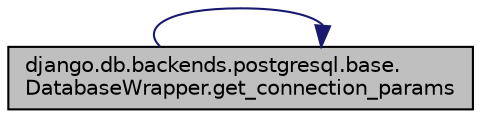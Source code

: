 digraph "django.db.backends.postgresql.base.DatabaseWrapper.get_connection_params"
{
 // LATEX_PDF_SIZE
  edge [fontname="Helvetica",fontsize="10",labelfontname="Helvetica",labelfontsize="10"];
  node [fontname="Helvetica",fontsize="10",shape=record];
  rankdir="LR";
  Node1 [label="django.db.backends.postgresql.base.\lDatabaseWrapper.get_connection_params",height=0.2,width=0.4,color="black", fillcolor="grey75", style="filled", fontcolor="black",tooltip=" "];
  Node1 -> Node1 [color="midnightblue",fontsize="10",style="solid",fontname="Helvetica"];
}

